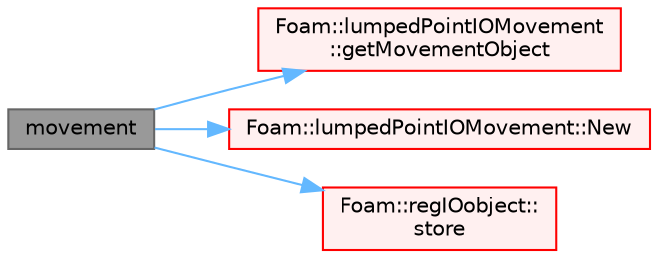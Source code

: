 digraph "movement"
{
 // LATEX_PDF_SIZE
  bgcolor="transparent";
  edge [fontname=Helvetica,fontsize=10,labelfontname=Helvetica,labelfontsize=10];
  node [fontname=Helvetica,fontsize=10,shape=box,height=0.2,width=0.4];
  rankdir="LR";
  Node1 [id="Node000001",label="movement",height=0.2,width=0.4,color="gray40", fillcolor="grey60", style="filled", fontcolor="black",tooltip=" "];
  Node1 -> Node2 [id="edge1_Node000001_Node000002",color="steelblue1",style="solid",tooltip=" "];
  Node2 [id="Node000002",label="Foam::lumpedPointIOMovement\l::getMovementObject",height=0.2,width=0.4,color="red", fillcolor="#FFF0F0", style="filled",URL="$classFoam_1_1lumpedPointIOMovement.html#a646aa6b048bf5906d41b40f27e1686d6",tooltip=" "];
  Node1 -> Node5 [id="edge2_Node000001_Node000005",color="steelblue1",style="solid",tooltip=" "];
  Node5 [id="Node000005",label="Foam::lumpedPointIOMovement::New",height=0.2,width=0.4,color="red", fillcolor="#FFF0F0", style="filled",URL="$classFoam_1_1lumpedPointIOMovement.html#a0a2af94d4ca29badd1434f6fda7d19ec",tooltip=" "];
  Node1 -> Node8 [id="edge3_Node000001_Node000008",color="steelblue1",style="solid",tooltip=" "];
  Node8 [id="Node000008",label="Foam::regIOobject::\lstore",height=0.2,width=0.4,color="red", fillcolor="#FFF0F0", style="filled",URL="$classFoam_1_1regIOobject.html#ab88af8791028ebc8b3309adeb1265891",tooltip=" "];
}
